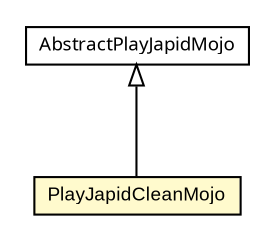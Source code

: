 #!/usr/local/bin/dot
#
# Class diagram 
# Generated by UmlGraph version 4.6 (http://www.spinellis.gr/sw/umlgraph)
#

digraph G {
	edge [fontname="arial",fontsize=10,labelfontname="arial",labelfontsize=10];
	node [fontname="arial",fontsize=10,shape=plaintext];
	// com.google.code.play.japid.PlayJapidCleanMojo
	c66 [label=<<table border="0" cellborder="1" cellspacing="0" cellpadding="2" port="p" bgcolor="lemonChiffon" href="./PlayJapidCleanMojo.html">
		<tr><td><table border="0" cellspacing="0" cellpadding="1">
			<tr><td> PlayJapidCleanMojo </td></tr>
		</table></td></tr>
		</table>>, fontname="arial", fontcolor="black", fontsize=9.0];
	// com.google.code.play.japid.AbstractPlayJapidMojo
	c67 [label=<<table border="0" cellborder="1" cellspacing="0" cellpadding="2" port="p" href="./AbstractPlayJapidMojo.html">
		<tr><td><table border="0" cellspacing="0" cellpadding="1">
			<tr><td><font face="ariali"> AbstractPlayJapidMojo </font></td></tr>
		</table></td></tr>
		</table>>, fontname="arial", fontcolor="black", fontsize=9.0];
	//com.google.code.play.japid.PlayJapidCleanMojo extends com.google.code.play.japid.AbstractPlayJapidMojo
	c67:p -> c66:p [dir=back,arrowtail=empty];
}

